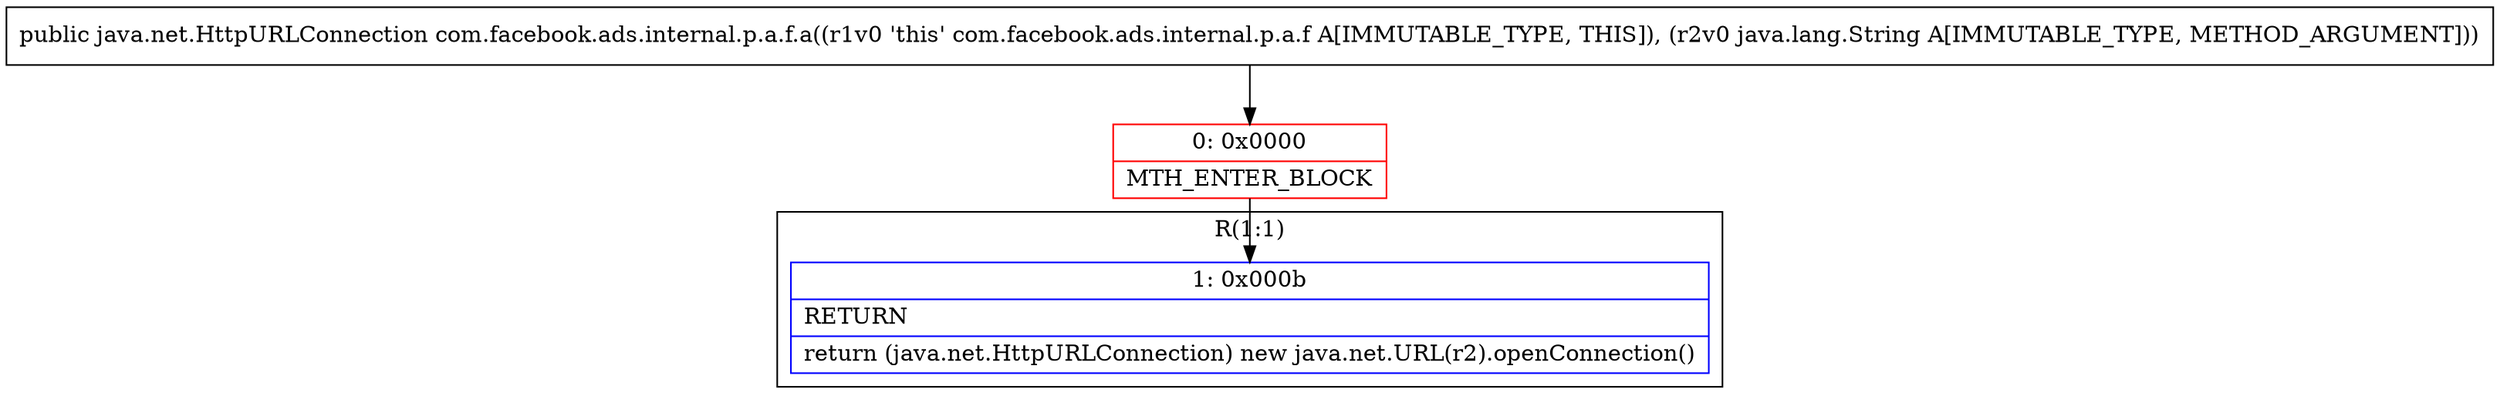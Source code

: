 digraph "CFG forcom.facebook.ads.internal.p.a.f.a(Ljava\/lang\/String;)Ljava\/net\/HttpURLConnection;" {
subgraph cluster_Region_379196959 {
label = "R(1:1)";
node [shape=record,color=blue];
Node_1 [shape=record,label="{1\:\ 0x000b|RETURN\l|return (java.net.HttpURLConnection) new java.net.URL(r2).openConnection()\l}"];
}
Node_0 [shape=record,color=red,label="{0\:\ 0x0000|MTH_ENTER_BLOCK\l}"];
MethodNode[shape=record,label="{public java.net.HttpURLConnection com.facebook.ads.internal.p.a.f.a((r1v0 'this' com.facebook.ads.internal.p.a.f A[IMMUTABLE_TYPE, THIS]), (r2v0 java.lang.String A[IMMUTABLE_TYPE, METHOD_ARGUMENT])) }"];
MethodNode -> Node_0;
Node_0 -> Node_1;
}

